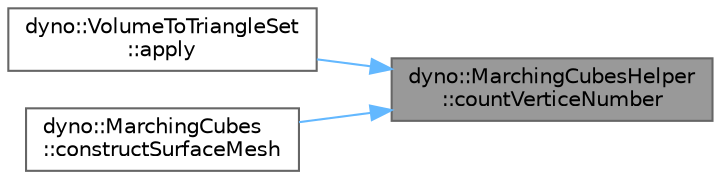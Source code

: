 digraph "dyno::MarchingCubesHelper::countVerticeNumber"
{
 // LATEX_PDF_SIZE
  bgcolor="transparent";
  edge [fontname=Helvetica,fontsize=10,labelfontname=Helvetica,labelfontsize=10];
  node [fontname=Helvetica,fontsize=10,shape=box,height=0.2,width=0.4];
  rankdir="RL";
  Node1 [id="Node000001",label="dyno::MarchingCubesHelper\l::countVerticeNumber",height=0.2,width=0.4,color="gray40", fillcolor="grey60", style="filled", fontcolor="black",tooltip=" "];
  Node1 -> Node2 [id="edge1_Node000001_Node000002",dir="back",color="steelblue1",style="solid",tooltip=" "];
  Node2 [id="Node000002",label="dyno::VolumeToTriangleSet\l::apply",height=0.2,width=0.4,color="grey40", fillcolor="white", style="filled",URL="$classdyno_1_1_volume_to_triangle_set.html#affecf8b33f2354ca7f7609f88c6f6ec9",tooltip=" "];
  Node1 -> Node3 [id="edge2_Node000001_Node000003",dir="back",color="steelblue1",style="solid",tooltip=" "];
  Node3 [id="Node000003",label="dyno::MarchingCubes\l::constructSurfaceMesh",height=0.2,width=0.4,color="grey40", fillcolor="white", style="filled",URL="$classdyno_1_1_marching_cubes.html#aa84e838e1a86c7621ce4157206b96787",tooltip=" "];
}
